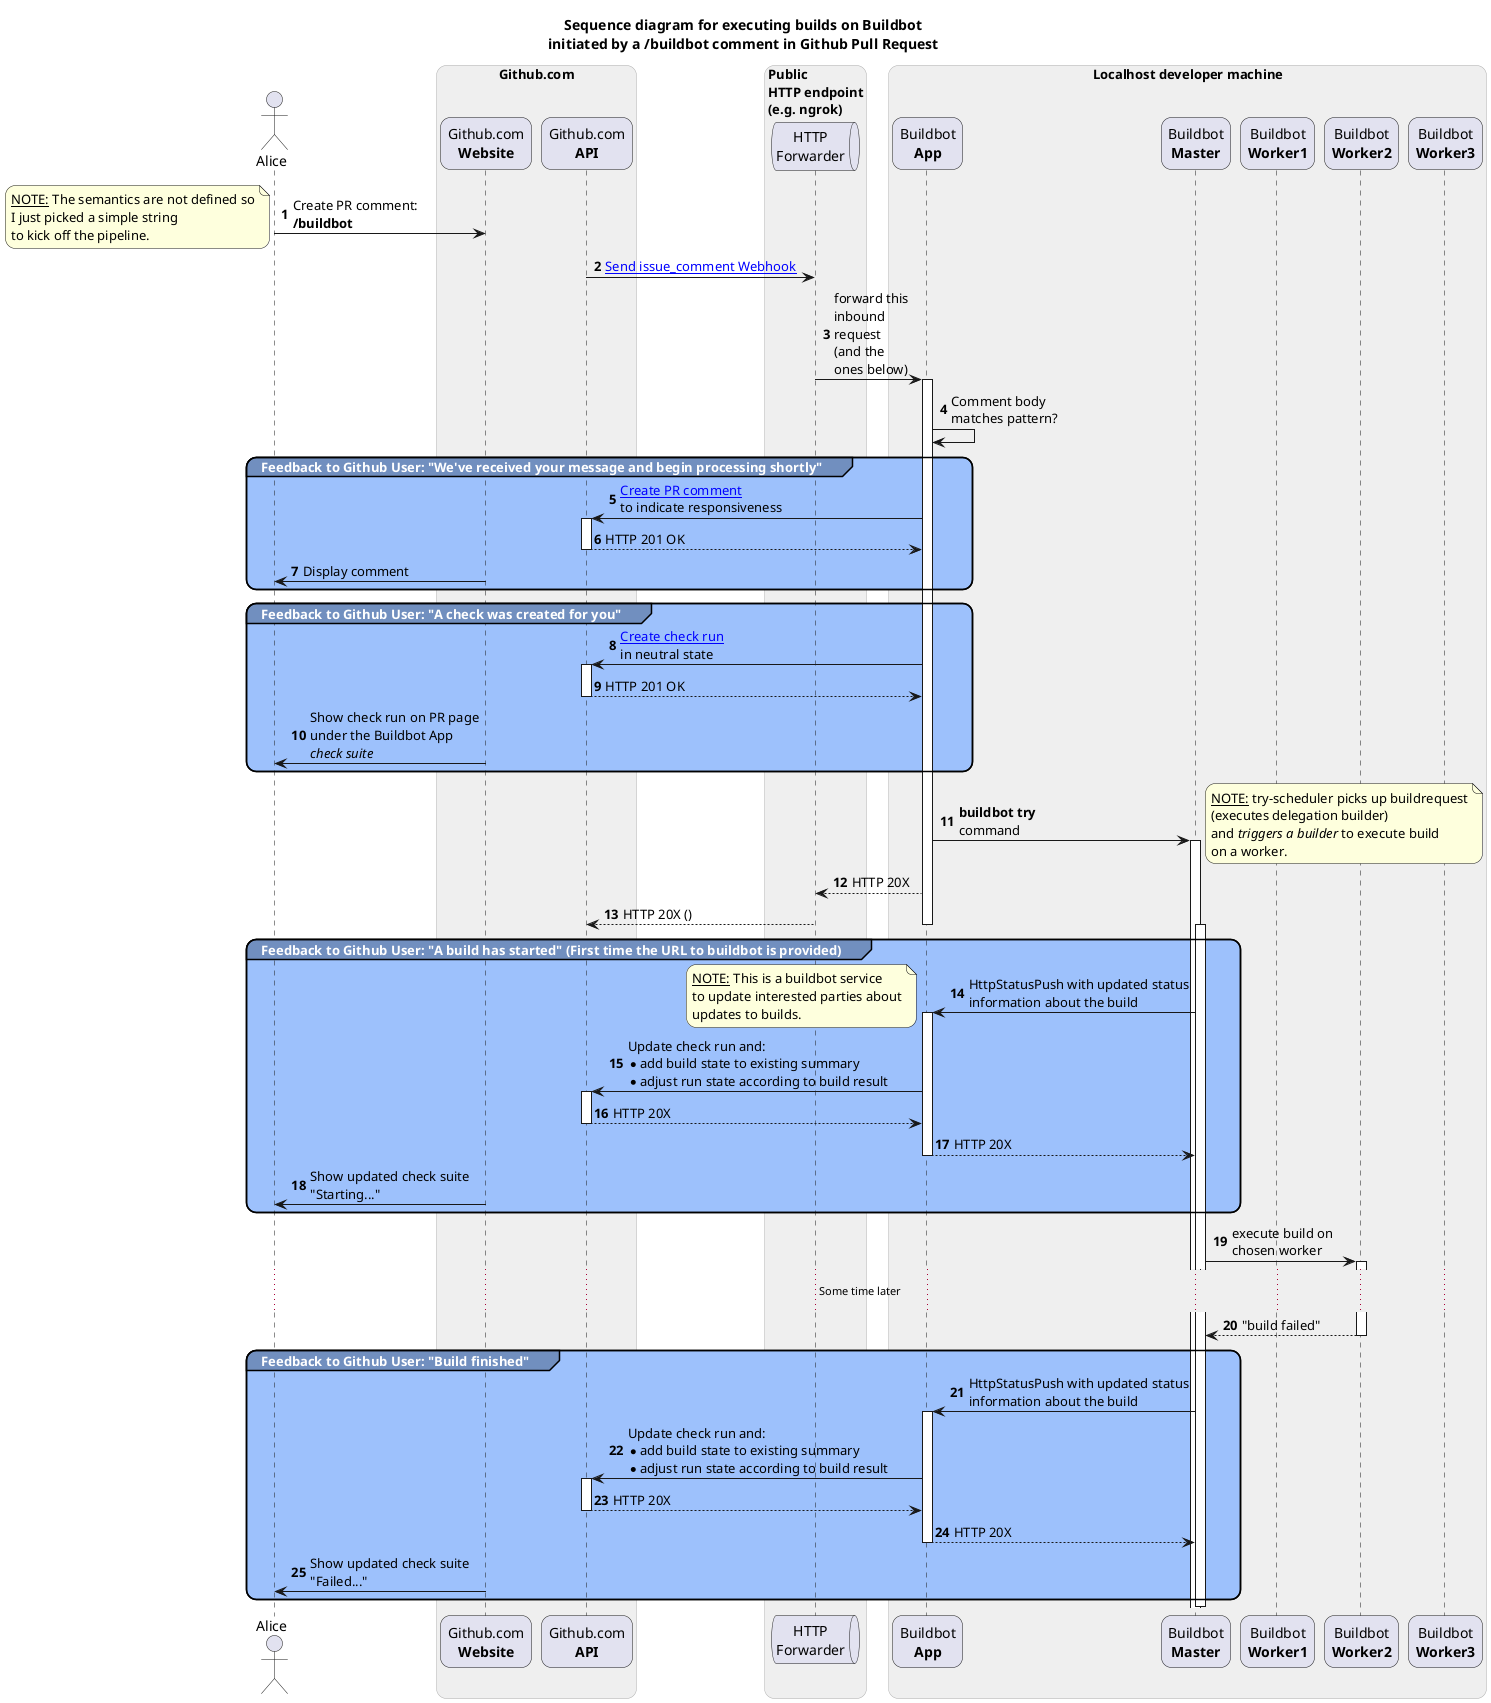 @startuml on-buildbot-comment
' For on-the-fly rendering of the latest version of this diagram, please visit:
' http://www.plantuml.com/plantuml/proxy?idx=0&src=https://raw.githubusercontent.com/kwk/buildbot-app/main/docs/media/on-buildbot-comment.puml&fmt=svg
'
' To generate a PNG diagram from this file follow these steps:
' $ wget -o plantuml.jar http://sourceforge.net/projects/plantuml/files/plantuml.jar/download
' $ java -jar plantuml.jar -verbose on-buildbot-comment.puml

' Give calls and returns a number for easier referencing
autonumber

title
    Sequence diagram for executing builds on Buildbot
    initiated by a /buildbot comment in Github Pull Request
end title

' When you comment this out, you'll get the participants and actors repeated at
' the bottom which is nice for a big diagram
' skinparam style strictuml

skinparam monochrome false
skinparam SequenceBoxBackgroundColor #efefef
skinparam SequenceBoxBorderColor #aeaeae
skinparam roundcorner 20
skinparam SequenceGroupBackgroundColor #718fbf
skinparam SequenceGroupHeaderFontColor #ffffff
skinparam SequenceGroupBodyBackgroundColor #9dc1fc

actor "Alice" as alice

box "Github.com"
    participant "Github.com\n<b>Website</b>" as gh
    participant "Github.com\n<b>API</b>" as ghapi
end box

box "Public\nHTTP endpoint\n(e.g. ngrok)"
    queue "HTTP\nForwarder" as forwarder
end box

box "Localhost developer machine"
    participant "Buildbot\n<b>App</b>" as app
    participant "Buildbot\n<b>Master</b>" as master
    participant "Buildbot\n<b>Worker1</b>" as worker1
    participant "Buildbot\n<b>Worker2</b>" as worker2
    participant "Buildbot\n<b>Worker3</b>" as worker3
end box

' app -> forwarder : Register to receive events\n(only needed during\ndevelopment stage)
alice -> gh : Create PR comment:\n<b>/buildbot</b>
note left : <u>NOTE:</u> The semantics are not defined so\nI just picked a simple string\nto kick off the pipeline.
ghapi -> forwarder : [[https://docs.github.com/en/webhooks-and-events/webhooks/webhook-events-and-payloads#issue_comment Send issue_comment Webhook]]
forwarder -> app : forward this\ninbound\nrequest\n(and the\nones below)
activate app
        app -> app : Comment body\nmatches pattern?
        
        group Feedback to Github User: "We've received your message and begin processing shortly"
            app -> ghapi : [[https://docs.github.com/en/rest/issues/comments#create-an-issue-comment Create PR comment]]\nto indicate responsiveness
            activate ghapi
                return HTTP 201 OK
            gh -> alice : Display comment
        end

        group Feedback to Github User: "A check was created for you"
            app -> ghapi : [[https://docs.github.com/en/rest/checks/runs#create-a-check-run Create check run]]\nin neutral state
            activate ghapi
                return HTTP 201 OK
            gh -> alice : Show check run on PR page\nunder the Buildbot App\n<i>check suite</i>
        end

        app -> master : <b>buildbot try</b>\ncommand
        activate master
            note right : <u>NOTE:</u> try-scheduler picks up buildrequest\n(executes delegation builder)\nand <i>triggers a builder</i> to execute build\non a worker. 
        app --> forwarder : HTTP 20X
    forwarder --> ghapi : HTTP 20X ()
deactivate app
        
activate master
    
    group Feedback to Github User: "A build has started" (First time the URL to buildbot is provided)
        master -> app : HttpStatusPush with updated status\ninformation about the build
        note left : <u>NOTE:</u> This is a buildbot service\nto update interested parties about\nupdates to builds.
        activate app
            app -> ghapi : Update check run and:\n* add build state to existing summary\n*adjust run state according to build result
            activate ghapi
                return HTTP 20X
            return HTTP 20X
        gh -> alice : Show updated check suite\n"Starting..."
    end
    
    master -> worker2 : execute build on\nchosen worker

    activate worker2
        ...Some time later...
        return "build failed"
    
    group Feedback to Github User: "Build finished"
        master -> app : HttpStatusPush with updated status\ninformation about the build
        activate app
            app -> ghapi : Update check run and:\n* add build state to existing summary\n*adjust run state according to build result
            activate ghapi
                return HTTP 20X
            return HTTP 20X
        gh -> alice : Show updated check suite\n"Failed..."
    end
    
    deactivate master

@enduml: